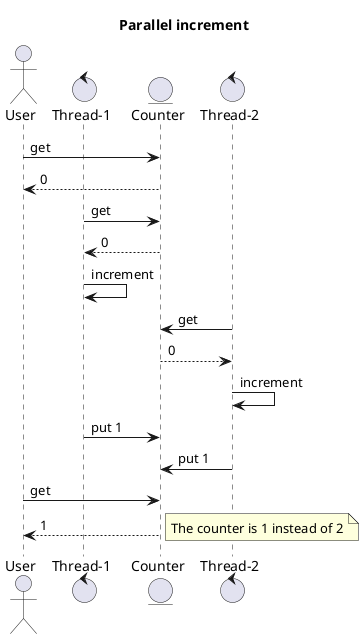 @startuml
'https://plantuml.com/sequence-diagram

title Parallel increment

actor User
control "Thread-1" as t1
entity Counter
control "Thread-2" as t2

User -> Counter: get
User <-- Counter: 0

t1 -> Counter: get
t1 <-- Counter: 0
t1 -> t1: increment

t2 -> Counter: get
t2 <-- Counter: 0
t2 -> t2: increment

t1 -> Counter: put 1
t2 -> Counter: put 1

User -> Counter: get
User <-- Counter: 1
note right
    The counter is 1 instead of 2
end note
@enduml